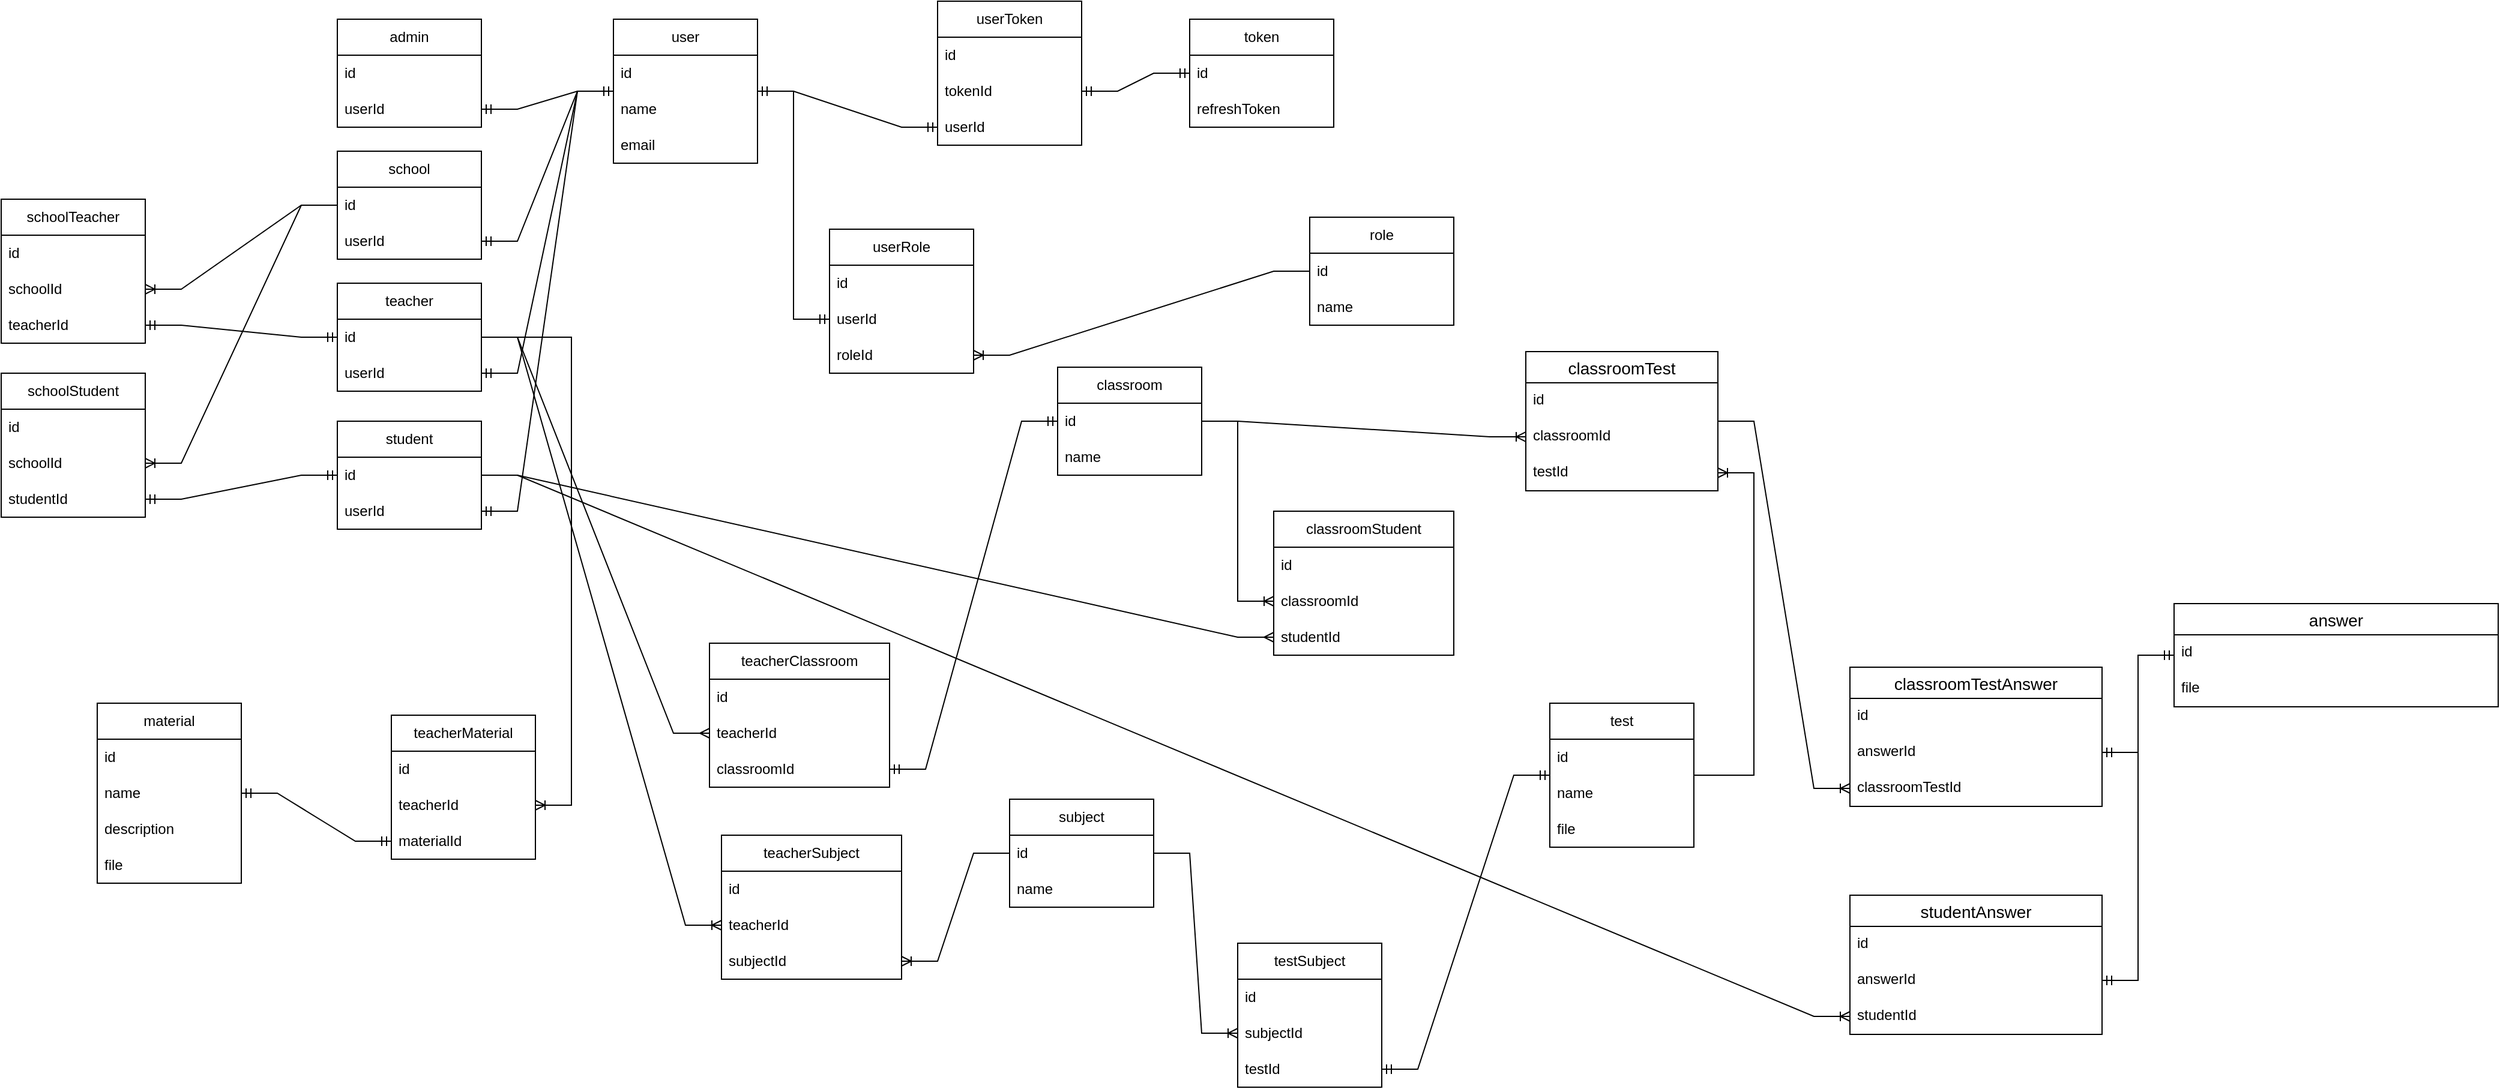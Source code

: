 <mxfile version="21.1.2" type="device">
  <diagram name="Page-1" id="eALL8tD4Tv38lzcRnJ0T">
    <mxGraphModel dx="934" dy="425" grid="1" gridSize="10" guides="1" tooltips="1" connect="1" arrows="1" fold="1" page="1" pageScale="1" pageWidth="850" pageHeight="1100" math="0" shadow="0">
      <root>
        <mxCell id="0" />
        <mxCell id="1" parent="0" />
        <mxCell id="xvfIE4TWABNg3Rq_-1RB-7" value="user" style="swimlane;fontStyle=0;childLayout=stackLayout;horizontal=1;startSize=30;horizontalStack=0;resizeParent=1;resizeParentMax=0;resizeLast=0;collapsible=1;marginBottom=0;whiteSpace=wrap;html=1;" vertex="1" parent="1">
          <mxGeometry x="550" y="30" width="120" height="120" as="geometry" />
        </mxCell>
        <mxCell id="xvfIE4TWABNg3Rq_-1RB-8" value="id" style="text;strokeColor=none;fillColor=none;align=left;verticalAlign=middle;spacingLeft=4;spacingRight=4;overflow=hidden;points=[[0,0.5],[1,0.5]];portConstraint=eastwest;rotatable=0;whiteSpace=wrap;html=1;" vertex="1" parent="xvfIE4TWABNg3Rq_-1RB-7">
          <mxGeometry y="30" width="120" height="30" as="geometry" />
        </mxCell>
        <mxCell id="xvfIE4TWABNg3Rq_-1RB-9" value="name" style="text;strokeColor=none;fillColor=none;align=left;verticalAlign=middle;spacingLeft=4;spacingRight=4;overflow=hidden;points=[[0,0.5],[1,0.5]];portConstraint=eastwest;rotatable=0;whiteSpace=wrap;html=1;" vertex="1" parent="xvfIE4TWABNg3Rq_-1RB-7">
          <mxGeometry y="60" width="120" height="30" as="geometry" />
        </mxCell>
        <mxCell id="xvfIE4TWABNg3Rq_-1RB-10" value="email" style="text;strokeColor=none;fillColor=none;align=left;verticalAlign=middle;spacingLeft=4;spacingRight=4;overflow=hidden;points=[[0,0.5],[1,0.5]];portConstraint=eastwest;rotatable=0;whiteSpace=wrap;html=1;" vertex="1" parent="xvfIE4TWABNg3Rq_-1RB-7">
          <mxGeometry y="90" width="120" height="30" as="geometry" />
        </mxCell>
        <mxCell id="xvfIE4TWABNg3Rq_-1RB-12" value="userRole" style="swimlane;fontStyle=0;childLayout=stackLayout;horizontal=1;startSize=30;horizontalStack=0;resizeParent=1;resizeParentMax=0;resizeLast=0;collapsible=1;marginBottom=0;whiteSpace=wrap;html=1;" vertex="1" parent="1">
          <mxGeometry x="730" y="205" width="120" height="120" as="geometry" />
        </mxCell>
        <mxCell id="xvfIE4TWABNg3Rq_-1RB-13" value="id" style="text;strokeColor=none;fillColor=none;align=left;verticalAlign=middle;spacingLeft=4;spacingRight=4;overflow=hidden;points=[[0,0.5],[1,0.5]];portConstraint=eastwest;rotatable=0;whiteSpace=wrap;html=1;" vertex="1" parent="xvfIE4TWABNg3Rq_-1RB-12">
          <mxGeometry y="30" width="120" height="30" as="geometry" />
        </mxCell>
        <mxCell id="xvfIE4TWABNg3Rq_-1RB-14" value="userId" style="text;strokeColor=none;fillColor=none;align=left;verticalAlign=middle;spacingLeft=4;spacingRight=4;overflow=hidden;points=[[0,0.5],[1,0.5]];portConstraint=eastwest;rotatable=0;whiteSpace=wrap;html=1;" vertex="1" parent="xvfIE4TWABNg3Rq_-1RB-12">
          <mxGeometry y="60" width="120" height="30" as="geometry" />
        </mxCell>
        <mxCell id="xvfIE4TWABNg3Rq_-1RB-15" value="roleId" style="text;strokeColor=none;fillColor=none;align=left;verticalAlign=middle;spacingLeft=4;spacingRight=4;overflow=hidden;points=[[0,0.5],[1,0.5]];portConstraint=eastwest;rotatable=0;whiteSpace=wrap;html=1;" vertex="1" parent="xvfIE4TWABNg3Rq_-1RB-12">
          <mxGeometry y="90" width="120" height="30" as="geometry" />
        </mxCell>
        <mxCell id="xvfIE4TWABNg3Rq_-1RB-16" value="role" style="swimlane;fontStyle=0;childLayout=stackLayout;horizontal=1;startSize=30;horizontalStack=0;resizeParent=1;resizeParentMax=0;resizeLast=0;collapsible=1;marginBottom=0;whiteSpace=wrap;html=1;" vertex="1" parent="1">
          <mxGeometry x="1130" y="195" width="120" height="90" as="geometry" />
        </mxCell>
        <mxCell id="xvfIE4TWABNg3Rq_-1RB-17" value="id" style="text;strokeColor=none;fillColor=none;align=left;verticalAlign=middle;spacingLeft=4;spacingRight=4;overflow=hidden;points=[[0,0.5],[1,0.5]];portConstraint=eastwest;rotatable=0;whiteSpace=wrap;html=1;" vertex="1" parent="xvfIE4TWABNg3Rq_-1RB-16">
          <mxGeometry y="30" width="120" height="30" as="geometry" />
        </mxCell>
        <mxCell id="xvfIE4TWABNg3Rq_-1RB-18" value="name" style="text;strokeColor=none;fillColor=none;align=left;verticalAlign=middle;spacingLeft=4;spacingRight=4;overflow=hidden;points=[[0,0.5],[1,0.5]];portConstraint=eastwest;rotatable=0;whiteSpace=wrap;html=1;" vertex="1" parent="xvfIE4TWABNg3Rq_-1RB-16">
          <mxGeometry y="60" width="120" height="30" as="geometry" />
        </mxCell>
        <mxCell id="xvfIE4TWABNg3Rq_-1RB-23" value="" style="edgeStyle=entityRelationEdgeStyle;fontSize=12;html=1;endArrow=ERoneToMany;rounded=0;" edge="1" parent="1" source="xvfIE4TWABNg3Rq_-1RB-16" target="xvfIE4TWABNg3Rq_-1RB-15">
          <mxGeometry width="100" height="100" relative="1" as="geometry">
            <mxPoint x="655" y="225" as="sourcePoint" />
            <mxPoint x="755" y="125" as="targetPoint" />
          </mxGeometry>
        </mxCell>
        <mxCell id="xvfIE4TWABNg3Rq_-1RB-32" value="schoolStudent" style="swimlane;fontStyle=0;childLayout=stackLayout;horizontal=1;startSize=30;horizontalStack=0;resizeParent=1;resizeParentMax=0;resizeLast=0;collapsible=1;marginBottom=0;whiteSpace=wrap;html=1;" vertex="1" parent="1">
          <mxGeometry x="40" y="325" width="120" height="120" as="geometry" />
        </mxCell>
        <mxCell id="xvfIE4TWABNg3Rq_-1RB-33" value="id" style="text;strokeColor=none;fillColor=none;align=left;verticalAlign=middle;spacingLeft=4;spacingRight=4;overflow=hidden;points=[[0,0.5],[1,0.5]];portConstraint=eastwest;rotatable=0;whiteSpace=wrap;html=1;" vertex="1" parent="xvfIE4TWABNg3Rq_-1RB-32">
          <mxGeometry y="30" width="120" height="30" as="geometry" />
        </mxCell>
        <mxCell id="xvfIE4TWABNg3Rq_-1RB-34" value="schoolId" style="text;strokeColor=none;fillColor=none;align=left;verticalAlign=middle;spacingLeft=4;spacingRight=4;overflow=hidden;points=[[0,0.5],[1,0.5]];portConstraint=eastwest;rotatable=0;whiteSpace=wrap;html=1;" vertex="1" parent="xvfIE4TWABNg3Rq_-1RB-32">
          <mxGeometry y="60" width="120" height="30" as="geometry" />
        </mxCell>
        <mxCell id="xvfIE4TWABNg3Rq_-1RB-35" value="studentId" style="text;strokeColor=none;fillColor=none;align=left;verticalAlign=middle;spacingLeft=4;spacingRight=4;overflow=hidden;points=[[0,0.5],[1,0.5]];portConstraint=eastwest;rotatable=0;whiteSpace=wrap;html=1;" vertex="1" parent="xvfIE4TWABNg3Rq_-1RB-32">
          <mxGeometry y="90" width="120" height="30" as="geometry" />
        </mxCell>
        <mxCell id="xvfIE4TWABNg3Rq_-1RB-36" value="student" style="swimlane;fontStyle=0;childLayout=stackLayout;horizontal=1;startSize=30;horizontalStack=0;resizeParent=1;resizeParentMax=0;resizeLast=0;collapsible=1;marginBottom=0;whiteSpace=wrap;html=1;" vertex="1" parent="1">
          <mxGeometry x="320" y="365" width="120" height="90" as="geometry" />
        </mxCell>
        <mxCell id="xvfIE4TWABNg3Rq_-1RB-37" value="id" style="text;strokeColor=none;fillColor=none;align=left;verticalAlign=middle;spacingLeft=4;spacingRight=4;overflow=hidden;points=[[0,0.5],[1,0.5]];portConstraint=eastwest;rotatable=0;whiteSpace=wrap;html=1;" vertex="1" parent="xvfIE4TWABNg3Rq_-1RB-36">
          <mxGeometry y="30" width="120" height="30" as="geometry" />
        </mxCell>
        <mxCell id="xvfIE4TWABNg3Rq_-1RB-38" value="userId" style="text;strokeColor=none;fillColor=none;align=left;verticalAlign=middle;spacingLeft=4;spacingRight=4;overflow=hidden;points=[[0,0.5],[1,0.5]];portConstraint=eastwest;rotatable=0;whiteSpace=wrap;html=1;" vertex="1" parent="xvfIE4TWABNg3Rq_-1RB-36">
          <mxGeometry y="60" width="120" height="30" as="geometry" />
        </mxCell>
        <mxCell id="xvfIE4TWABNg3Rq_-1RB-40" value="teacher" style="swimlane;fontStyle=0;childLayout=stackLayout;horizontal=1;startSize=30;horizontalStack=0;resizeParent=1;resizeParentMax=0;resizeLast=0;collapsible=1;marginBottom=0;whiteSpace=wrap;html=1;" vertex="1" parent="1">
          <mxGeometry x="320" y="250" width="120" height="90" as="geometry" />
        </mxCell>
        <mxCell id="xvfIE4TWABNg3Rq_-1RB-41" value="id" style="text;strokeColor=none;fillColor=none;align=left;verticalAlign=middle;spacingLeft=4;spacingRight=4;overflow=hidden;points=[[0,0.5],[1,0.5]];portConstraint=eastwest;rotatable=0;whiteSpace=wrap;html=1;" vertex="1" parent="xvfIE4TWABNg3Rq_-1RB-40">
          <mxGeometry y="30" width="120" height="30" as="geometry" />
        </mxCell>
        <mxCell id="xvfIE4TWABNg3Rq_-1RB-56" value="userId" style="text;strokeColor=none;fillColor=none;align=left;verticalAlign=middle;spacingLeft=4;spacingRight=4;overflow=hidden;points=[[0,0.5],[1,0.5]];portConstraint=eastwest;rotatable=0;whiteSpace=wrap;html=1;" vertex="1" parent="xvfIE4TWABNg3Rq_-1RB-40">
          <mxGeometry y="60" width="120" height="30" as="geometry" />
        </mxCell>
        <mxCell id="xvfIE4TWABNg3Rq_-1RB-44" value="school" style="swimlane;fontStyle=0;childLayout=stackLayout;horizontal=1;startSize=30;horizontalStack=0;resizeParent=1;resizeParentMax=0;resizeLast=0;collapsible=1;marginBottom=0;whiteSpace=wrap;html=1;" vertex="1" parent="1">
          <mxGeometry x="320" y="140" width="120" height="90" as="geometry" />
        </mxCell>
        <mxCell id="xvfIE4TWABNg3Rq_-1RB-45" value="id" style="text;strokeColor=none;fillColor=none;align=left;verticalAlign=middle;spacingLeft=4;spacingRight=4;overflow=hidden;points=[[0,0.5],[1,0.5]];portConstraint=eastwest;rotatable=0;whiteSpace=wrap;html=1;" vertex="1" parent="xvfIE4TWABNg3Rq_-1RB-44">
          <mxGeometry y="30" width="120" height="30" as="geometry" />
        </mxCell>
        <mxCell id="xvfIE4TWABNg3Rq_-1RB-46" value="userId" style="text;strokeColor=none;fillColor=none;align=left;verticalAlign=middle;spacingLeft=4;spacingRight=4;overflow=hidden;points=[[0,0.5],[1,0.5]];portConstraint=eastwest;rotatable=0;whiteSpace=wrap;html=1;" vertex="1" parent="xvfIE4TWABNg3Rq_-1RB-44">
          <mxGeometry y="60" width="120" height="30" as="geometry" />
        </mxCell>
        <mxCell id="xvfIE4TWABNg3Rq_-1RB-48" value="admin" style="swimlane;fontStyle=0;childLayout=stackLayout;horizontal=1;startSize=30;horizontalStack=0;resizeParent=1;resizeParentMax=0;resizeLast=0;collapsible=1;marginBottom=0;whiteSpace=wrap;html=1;" vertex="1" parent="1">
          <mxGeometry x="320" y="30" width="120" height="90" as="geometry" />
        </mxCell>
        <mxCell id="xvfIE4TWABNg3Rq_-1RB-49" value="id" style="text;strokeColor=none;fillColor=none;align=left;verticalAlign=middle;spacingLeft=4;spacingRight=4;overflow=hidden;points=[[0,0.5],[1,0.5]];portConstraint=eastwest;rotatable=0;whiteSpace=wrap;html=1;" vertex="1" parent="xvfIE4TWABNg3Rq_-1RB-48">
          <mxGeometry y="30" width="120" height="30" as="geometry" />
        </mxCell>
        <mxCell id="xvfIE4TWABNg3Rq_-1RB-50" value="userId" style="text;strokeColor=none;fillColor=none;align=left;verticalAlign=middle;spacingLeft=4;spacingRight=4;overflow=hidden;points=[[0,0.5],[1,0.5]];portConstraint=eastwest;rotatable=0;whiteSpace=wrap;html=1;" vertex="1" parent="xvfIE4TWABNg3Rq_-1RB-48">
          <mxGeometry y="60" width="120" height="30" as="geometry" />
        </mxCell>
        <mxCell id="xvfIE4TWABNg3Rq_-1RB-58" value="" style="edgeStyle=entityRelationEdgeStyle;fontSize=12;html=1;endArrow=ERmandOne;startArrow=ERmandOne;rounded=0;" edge="1" parent="1" source="xvfIE4TWABNg3Rq_-1RB-38" target="xvfIE4TWABNg3Rq_-1RB-7">
          <mxGeometry width="100" height="100" relative="1" as="geometry">
            <mxPoint x="380" y="260" as="sourcePoint" />
            <mxPoint x="480" y="160" as="targetPoint" />
          </mxGeometry>
        </mxCell>
        <mxCell id="xvfIE4TWABNg3Rq_-1RB-59" value="" style="edgeStyle=entityRelationEdgeStyle;fontSize=12;html=1;endArrow=ERmandOne;startArrow=ERmandOne;rounded=0;" edge="1" parent="1" source="xvfIE4TWABNg3Rq_-1RB-46" target="xvfIE4TWABNg3Rq_-1RB-7">
          <mxGeometry width="100" height="100" relative="1" as="geometry">
            <mxPoint x="380" y="260" as="sourcePoint" />
            <mxPoint x="480" y="160" as="targetPoint" />
          </mxGeometry>
        </mxCell>
        <mxCell id="xvfIE4TWABNg3Rq_-1RB-60" value="" style="edgeStyle=entityRelationEdgeStyle;fontSize=12;html=1;endArrow=ERmandOne;startArrow=ERmandOne;rounded=0;" edge="1" parent="1" source="xvfIE4TWABNg3Rq_-1RB-56" target="xvfIE4TWABNg3Rq_-1RB-7">
          <mxGeometry width="100" height="100" relative="1" as="geometry">
            <mxPoint x="380" y="260" as="sourcePoint" />
            <mxPoint x="480" y="160" as="targetPoint" />
          </mxGeometry>
        </mxCell>
        <mxCell id="xvfIE4TWABNg3Rq_-1RB-61" value="" style="edgeStyle=entityRelationEdgeStyle;fontSize=12;html=1;endArrow=ERmandOne;startArrow=ERmandOne;rounded=0;" edge="1" parent="1" source="xvfIE4TWABNg3Rq_-1RB-50" target="xvfIE4TWABNg3Rq_-1RB-7">
          <mxGeometry width="100" height="100" relative="1" as="geometry">
            <mxPoint x="380" y="260" as="sourcePoint" />
            <mxPoint x="480" y="160" as="targetPoint" />
          </mxGeometry>
        </mxCell>
        <mxCell id="xvfIE4TWABNg3Rq_-1RB-62" value="" style="edgeStyle=entityRelationEdgeStyle;fontSize=12;html=1;endArrow=ERoneToMany;rounded=0;" edge="1" parent="1" source="xvfIE4TWABNg3Rq_-1RB-44" target="xvfIE4TWABNg3Rq_-1RB-34">
          <mxGeometry width="100" height="100" relative="1" as="geometry">
            <mxPoint x="200" y="380" as="sourcePoint" />
            <mxPoint x="300" y="280" as="targetPoint" />
          </mxGeometry>
        </mxCell>
        <mxCell id="xvfIE4TWABNg3Rq_-1RB-63" value="" style="edgeStyle=entityRelationEdgeStyle;fontSize=12;html=1;endArrow=ERmandOne;startArrow=ERmandOne;rounded=0;" edge="1" parent="1" source="xvfIE4TWABNg3Rq_-1RB-35" target="xvfIE4TWABNg3Rq_-1RB-36">
          <mxGeometry width="100" height="100" relative="1" as="geometry">
            <mxPoint x="200" y="380" as="sourcePoint" />
            <mxPoint x="300" y="280" as="targetPoint" />
          </mxGeometry>
        </mxCell>
        <mxCell id="xvfIE4TWABNg3Rq_-1RB-64" value="schoolTeacher" style="swimlane;fontStyle=0;childLayout=stackLayout;horizontal=1;startSize=30;horizontalStack=0;resizeParent=1;resizeParentMax=0;resizeLast=0;collapsible=1;marginBottom=0;whiteSpace=wrap;html=1;" vertex="1" parent="1">
          <mxGeometry x="40" y="180" width="120" height="120" as="geometry" />
        </mxCell>
        <mxCell id="xvfIE4TWABNg3Rq_-1RB-65" value="id" style="text;strokeColor=none;fillColor=none;align=left;verticalAlign=middle;spacingLeft=4;spacingRight=4;overflow=hidden;points=[[0,0.5],[1,0.5]];portConstraint=eastwest;rotatable=0;whiteSpace=wrap;html=1;" vertex="1" parent="xvfIE4TWABNg3Rq_-1RB-64">
          <mxGeometry y="30" width="120" height="30" as="geometry" />
        </mxCell>
        <mxCell id="xvfIE4TWABNg3Rq_-1RB-66" value="schoolId" style="text;strokeColor=none;fillColor=none;align=left;verticalAlign=middle;spacingLeft=4;spacingRight=4;overflow=hidden;points=[[0,0.5],[1,0.5]];portConstraint=eastwest;rotatable=0;whiteSpace=wrap;html=1;" vertex="1" parent="xvfIE4TWABNg3Rq_-1RB-64">
          <mxGeometry y="60" width="120" height="30" as="geometry" />
        </mxCell>
        <mxCell id="xvfIE4TWABNg3Rq_-1RB-67" value="teacherId" style="text;strokeColor=none;fillColor=none;align=left;verticalAlign=middle;spacingLeft=4;spacingRight=4;overflow=hidden;points=[[0,0.5],[1,0.5]];portConstraint=eastwest;rotatable=0;whiteSpace=wrap;html=1;" vertex="1" parent="xvfIE4TWABNg3Rq_-1RB-64">
          <mxGeometry y="90" width="120" height="30" as="geometry" />
        </mxCell>
        <mxCell id="xvfIE4TWABNg3Rq_-1RB-68" value="" style="edgeStyle=entityRelationEdgeStyle;fontSize=12;html=1;endArrow=ERmandOne;startArrow=ERmandOne;rounded=0;" edge="1" parent="1" source="xvfIE4TWABNg3Rq_-1RB-67" target="xvfIE4TWABNg3Rq_-1RB-40">
          <mxGeometry width="100" height="100" relative="1" as="geometry">
            <mxPoint x="200" y="380" as="sourcePoint" />
            <mxPoint x="300" y="280" as="targetPoint" />
          </mxGeometry>
        </mxCell>
        <mxCell id="xvfIE4TWABNg3Rq_-1RB-69" value="" style="edgeStyle=entityRelationEdgeStyle;fontSize=12;html=1;endArrow=ERoneToMany;rounded=0;" edge="1" parent="1" source="xvfIE4TWABNg3Rq_-1RB-44" target="xvfIE4TWABNg3Rq_-1RB-66">
          <mxGeometry width="100" height="100" relative="1" as="geometry">
            <mxPoint x="200" y="380" as="sourcePoint" />
            <mxPoint x="300" y="280" as="targetPoint" />
          </mxGeometry>
        </mxCell>
        <mxCell id="xvfIE4TWABNg3Rq_-1RB-70" value="subject" style="swimlane;fontStyle=0;childLayout=stackLayout;horizontal=1;startSize=30;horizontalStack=0;resizeParent=1;resizeParentMax=0;resizeLast=0;collapsible=1;marginBottom=0;whiteSpace=wrap;html=1;" vertex="1" parent="1">
          <mxGeometry x="880" y="680" width="120" height="90" as="geometry" />
        </mxCell>
        <mxCell id="xvfIE4TWABNg3Rq_-1RB-71" value="id" style="text;strokeColor=none;fillColor=none;align=left;verticalAlign=middle;spacingLeft=4;spacingRight=4;overflow=hidden;points=[[0,0.5],[1,0.5]];portConstraint=eastwest;rotatable=0;whiteSpace=wrap;html=1;" vertex="1" parent="xvfIE4TWABNg3Rq_-1RB-70">
          <mxGeometry y="30" width="120" height="30" as="geometry" />
        </mxCell>
        <mxCell id="xvfIE4TWABNg3Rq_-1RB-72" value="name" style="text;strokeColor=none;fillColor=none;align=left;verticalAlign=middle;spacingLeft=4;spacingRight=4;overflow=hidden;points=[[0,0.5],[1,0.5]];portConstraint=eastwest;rotatable=0;whiteSpace=wrap;html=1;" vertex="1" parent="xvfIE4TWABNg3Rq_-1RB-70">
          <mxGeometry y="60" width="120" height="30" as="geometry" />
        </mxCell>
        <mxCell id="xvfIE4TWABNg3Rq_-1RB-74" value="test" style="swimlane;fontStyle=0;childLayout=stackLayout;horizontal=1;startSize=30;horizontalStack=0;resizeParent=1;resizeParentMax=0;resizeLast=0;collapsible=1;marginBottom=0;whiteSpace=wrap;html=1;" vertex="1" parent="1">
          <mxGeometry x="1330" y="600" width="120" height="120" as="geometry" />
        </mxCell>
        <mxCell id="xvfIE4TWABNg3Rq_-1RB-75" value="id" style="text;strokeColor=none;fillColor=none;align=left;verticalAlign=middle;spacingLeft=4;spacingRight=4;overflow=hidden;points=[[0,0.5],[1,0.5]];portConstraint=eastwest;rotatable=0;whiteSpace=wrap;html=1;" vertex="1" parent="xvfIE4TWABNg3Rq_-1RB-74">
          <mxGeometry y="30" width="120" height="30" as="geometry" />
        </mxCell>
        <mxCell id="xvfIE4TWABNg3Rq_-1RB-76" value="name" style="text;strokeColor=none;fillColor=none;align=left;verticalAlign=middle;spacingLeft=4;spacingRight=4;overflow=hidden;points=[[0,0.5],[1,0.5]];portConstraint=eastwest;rotatable=0;whiteSpace=wrap;html=1;" vertex="1" parent="xvfIE4TWABNg3Rq_-1RB-74">
          <mxGeometry y="60" width="120" height="30" as="geometry" />
        </mxCell>
        <mxCell id="xvfIE4TWABNg3Rq_-1RB-125" value="file" style="text;strokeColor=none;fillColor=none;align=left;verticalAlign=middle;spacingLeft=4;spacingRight=4;overflow=hidden;points=[[0,0.5],[1,0.5]];portConstraint=eastwest;rotatable=0;whiteSpace=wrap;html=1;" vertex="1" parent="xvfIE4TWABNg3Rq_-1RB-74">
          <mxGeometry y="90" width="120" height="30" as="geometry" />
        </mxCell>
        <mxCell id="xvfIE4TWABNg3Rq_-1RB-77" value="testSubject" style="swimlane;fontStyle=0;childLayout=stackLayout;horizontal=1;startSize=30;horizontalStack=0;resizeParent=1;resizeParentMax=0;resizeLast=0;collapsible=1;marginBottom=0;whiteSpace=wrap;html=1;" vertex="1" parent="1">
          <mxGeometry x="1070" y="800" width="120" height="120" as="geometry" />
        </mxCell>
        <mxCell id="xvfIE4TWABNg3Rq_-1RB-78" value="id" style="text;strokeColor=none;fillColor=none;align=left;verticalAlign=middle;spacingLeft=4;spacingRight=4;overflow=hidden;points=[[0,0.5],[1,0.5]];portConstraint=eastwest;rotatable=0;whiteSpace=wrap;html=1;" vertex="1" parent="xvfIE4TWABNg3Rq_-1RB-77">
          <mxGeometry y="30" width="120" height="30" as="geometry" />
        </mxCell>
        <mxCell id="xvfIE4TWABNg3Rq_-1RB-79" value="subjectId" style="text;strokeColor=none;fillColor=none;align=left;verticalAlign=middle;spacingLeft=4;spacingRight=4;overflow=hidden;points=[[0,0.5],[1,0.5]];portConstraint=eastwest;rotatable=0;whiteSpace=wrap;html=1;" vertex="1" parent="xvfIE4TWABNg3Rq_-1RB-77">
          <mxGeometry y="60" width="120" height="30" as="geometry" />
        </mxCell>
        <mxCell id="xvfIE4TWABNg3Rq_-1RB-80" value="testId" style="text;strokeColor=none;fillColor=none;align=left;verticalAlign=middle;spacingLeft=4;spacingRight=4;overflow=hidden;points=[[0,0.5],[1,0.5]];portConstraint=eastwest;rotatable=0;whiteSpace=wrap;html=1;" vertex="1" parent="xvfIE4TWABNg3Rq_-1RB-77">
          <mxGeometry y="90" width="120" height="30" as="geometry" />
        </mxCell>
        <mxCell id="xvfIE4TWABNg3Rq_-1RB-81" value="" style="edgeStyle=entityRelationEdgeStyle;fontSize=12;html=1;endArrow=ERoneToMany;rounded=0;" edge="1" parent="1" source="xvfIE4TWABNg3Rq_-1RB-70" target="xvfIE4TWABNg3Rq_-1RB-79">
          <mxGeometry width="100" height="100" relative="1" as="geometry">
            <mxPoint x="1040" y="900" as="sourcePoint" />
            <mxPoint x="1140" y="800" as="targetPoint" />
          </mxGeometry>
        </mxCell>
        <mxCell id="xvfIE4TWABNg3Rq_-1RB-82" value="" style="edgeStyle=entityRelationEdgeStyle;fontSize=12;html=1;endArrow=ERmandOne;startArrow=ERmandOne;rounded=0;" edge="1" parent="1" source="xvfIE4TWABNg3Rq_-1RB-80" target="xvfIE4TWABNg3Rq_-1RB-74">
          <mxGeometry width="100" height="100" relative="1" as="geometry">
            <mxPoint x="1040" y="900" as="sourcePoint" />
            <mxPoint x="1140" y="800" as="targetPoint" />
          </mxGeometry>
        </mxCell>
        <mxCell id="xvfIE4TWABNg3Rq_-1RB-83" value="classroom" style="swimlane;fontStyle=0;childLayout=stackLayout;horizontal=1;startSize=30;horizontalStack=0;resizeParent=1;resizeParentMax=0;resizeLast=0;collapsible=1;marginBottom=0;whiteSpace=wrap;html=1;" vertex="1" parent="1">
          <mxGeometry x="920" y="320" width="120" height="90" as="geometry" />
        </mxCell>
        <mxCell id="xvfIE4TWABNg3Rq_-1RB-84" value="id" style="text;strokeColor=none;fillColor=none;align=left;verticalAlign=middle;spacingLeft=4;spacingRight=4;overflow=hidden;points=[[0,0.5],[1,0.5]];portConstraint=eastwest;rotatable=0;whiteSpace=wrap;html=1;" vertex="1" parent="xvfIE4TWABNg3Rq_-1RB-83">
          <mxGeometry y="30" width="120" height="30" as="geometry" />
        </mxCell>
        <mxCell id="xvfIE4TWABNg3Rq_-1RB-85" value="name" style="text;strokeColor=none;fillColor=none;align=left;verticalAlign=middle;spacingLeft=4;spacingRight=4;overflow=hidden;points=[[0,0.5],[1,0.5]];portConstraint=eastwest;rotatable=0;whiteSpace=wrap;html=1;" vertex="1" parent="xvfIE4TWABNg3Rq_-1RB-83">
          <mxGeometry y="60" width="120" height="30" as="geometry" />
        </mxCell>
        <mxCell id="xvfIE4TWABNg3Rq_-1RB-89" value="classroomStudent" style="swimlane;fontStyle=0;childLayout=stackLayout;horizontal=1;startSize=30;horizontalStack=0;resizeParent=1;resizeParentMax=0;resizeLast=0;collapsible=1;marginBottom=0;whiteSpace=wrap;html=1;" vertex="1" parent="1">
          <mxGeometry x="1100" y="440" width="150" height="120" as="geometry" />
        </mxCell>
        <mxCell id="xvfIE4TWABNg3Rq_-1RB-90" value="id" style="text;strokeColor=none;fillColor=none;align=left;verticalAlign=middle;spacingLeft=4;spacingRight=4;overflow=hidden;points=[[0,0.5],[1,0.5]];portConstraint=eastwest;rotatable=0;whiteSpace=wrap;html=1;" vertex="1" parent="xvfIE4TWABNg3Rq_-1RB-89">
          <mxGeometry y="30" width="150" height="30" as="geometry" />
        </mxCell>
        <mxCell id="xvfIE4TWABNg3Rq_-1RB-91" value="classroomId" style="text;strokeColor=none;fillColor=none;align=left;verticalAlign=middle;spacingLeft=4;spacingRight=4;overflow=hidden;points=[[0,0.5],[1,0.5]];portConstraint=eastwest;rotatable=0;whiteSpace=wrap;html=1;" vertex="1" parent="xvfIE4TWABNg3Rq_-1RB-89">
          <mxGeometry y="60" width="150" height="30" as="geometry" />
        </mxCell>
        <mxCell id="xvfIE4TWABNg3Rq_-1RB-92" value="studentId" style="text;strokeColor=none;fillColor=none;align=left;verticalAlign=middle;spacingLeft=4;spacingRight=4;overflow=hidden;points=[[0,0.5],[1,0.5]];portConstraint=eastwest;rotatable=0;whiteSpace=wrap;html=1;" vertex="1" parent="xvfIE4TWABNg3Rq_-1RB-89">
          <mxGeometry y="90" width="150" height="30" as="geometry" />
        </mxCell>
        <mxCell id="xvfIE4TWABNg3Rq_-1RB-95" value="teacherClassroom" style="swimlane;fontStyle=0;childLayout=stackLayout;horizontal=1;startSize=30;horizontalStack=0;resizeParent=1;resizeParentMax=0;resizeLast=0;collapsible=1;marginBottom=0;whiteSpace=wrap;html=1;" vertex="1" parent="1">
          <mxGeometry x="630" y="550" width="150" height="120" as="geometry" />
        </mxCell>
        <mxCell id="xvfIE4TWABNg3Rq_-1RB-96" value="id" style="text;strokeColor=none;fillColor=none;align=left;verticalAlign=middle;spacingLeft=4;spacingRight=4;overflow=hidden;points=[[0,0.5],[1,0.5]];portConstraint=eastwest;rotatable=0;whiteSpace=wrap;html=1;" vertex="1" parent="xvfIE4TWABNg3Rq_-1RB-95">
          <mxGeometry y="30" width="150" height="30" as="geometry" />
        </mxCell>
        <mxCell id="xvfIE4TWABNg3Rq_-1RB-97" value="teacherId" style="text;strokeColor=none;fillColor=none;align=left;verticalAlign=middle;spacingLeft=4;spacingRight=4;overflow=hidden;points=[[0,0.5],[1,0.5]];portConstraint=eastwest;rotatable=0;whiteSpace=wrap;html=1;" vertex="1" parent="xvfIE4TWABNg3Rq_-1RB-95">
          <mxGeometry y="60" width="150" height="30" as="geometry" />
        </mxCell>
        <mxCell id="xvfIE4TWABNg3Rq_-1RB-98" value="classroomId" style="text;strokeColor=none;fillColor=none;align=left;verticalAlign=middle;spacingLeft=4;spacingRight=4;overflow=hidden;points=[[0,0.5],[1,0.5]];portConstraint=eastwest;rotatable=0;whiteSpace=wrap;html=1;" vertex="1" parent="xvfIE4TWABNg3Rq_-1RB-95">
          <mxGeometry y="90" width="150" height="30" as="geometry" />
        </mxCell>
        <mxCell id="xvfIE4TWABNg3Rq_-1RB-99" value="" style="edgeStyle=entityRelationEdgeStyle;fontSize=12;html=1;endArrow=ERoneToMany;rounded=0;" edge="1" parent="1" source="xvfIE4TWABNg3Rq_-1RB-83" target="xvfIE4TWABNg3Rq_-1RB-91">
          <mxGeometry width="100" height="100" relative="1" as="geometry">
            <mxPoint x="200" y="570" as="sourcePoint" />
            <mxPoint x="300" y="470" as="targetPoint" />
          </mxGeometry>
        </mxCell>
        <mxCell id="xvfIE4TWABNg3Rq_-1RB-100" value="" style="edgeStyle=entityRelationEdgeStyle;fontSize=12;html=1;endArrow=ERmany;rounded=0;" edge="1" parent="1" source="xvfIE4TWABNg3Rq_-1RB-36" target="xvfIE4TWABNg3Rq_-1RB-92">
          <mxGeometry width="100" height="100" relative="1" as="geometry">
            <mxPoint x="200" y="570" as="sourcePoint" />
            <mxPoint x="300" y="470" as="targetPoint" />
          </mxGeometry>
        </mxCell>
        <mxCell id="xvfIE4TWABNg3Rq_-1RB-101" value="" style="edgeStyle=entityRelationEdgeStyle;fontSize=12;html=1;endArrow=ERmany;rounded=0;" edge="1" parent="1" source="xvfIE4TWABNg3Rq_-1RB-40" target="xvfIE4TWABNg3Rq_-1RB-97">
          <mxGeometry width="100" height="100" relative="1" as="geometry">
            <mxPoint x="450" y="400" as="sourcePoint" />
            <mxPoint x="550" y="300" as="targetPoint" />
          </mxGeometry>
        </mxCell>
        <mxCell id="xvfIE4TWABNg3Rq_-1RB-103" value="" style="edgeStyle=entityRelationEdgeStyle;fontSize=12;html=1;endArrow=ERmandOne;startArrow=ERmandOne;rounded=0;" edge="1" parent="1" source="xvfIE4TWABNg3Rq_-1RB-98" target="xvfIE4TWABNg3Rq_-1RB-83">
          <mxGeometry width="100" height="100" relative="1" as="geometry">
            <mxPoint x="450" y="500" as="sourcePoint" />
            <mxPoint x="550" y="400" as="targetPoint" />
          </mxGeometry>
        </mxCell>
        <mxCell id="xvfIE4TWABNg3Rq_-1RB-104" value="material" style="swimlane;fontStyle=0;childLayout=stackLayout;horizontal=1;startSize=30;horizontalStack=0;resizeParent=1;resizeParentMax=0;resizeLast=0;collapsible=1;marginBottom=0;whiteSpace=wrap;html=1;" vertex="1" parent="1">
          <mxGeometry x="120" y="600" width="120" height="150" as="geometry" />
        </mxCell>
        <mxCell id="xvfIE4TWABNg3Rq_-1RB-105" value="id" style="text;strokeColor=none;fillColor=none;align=left;verticalAlign=middle;spacingLeft=4;spacingRight=4;overflow=hidden;points=[[0,0.5],[1,0.5]];portConstraint=eastwest;rotatable=0;whiteSpace=wrap;html=1;" vertex="1" parent="xvfIE4TWABNg3Rq_-1RB-104">
          <mxGeometry y="30" width="120" height="30" as="geometry" />
        </mxCell>
        <mxCell id="xvfIE4TWABNg3Rq_-1RB-106" value="name" style="text;strokeColor=none;fillColor=none;align=left;verticalAlign=middle;spacingLeft=4;spacingRight=4;overflow=hidden;points=[[0,0.5],[1,0.5]];portConstraint=eastwest;rotatable=0;whiteSpace=wrap;html=1;" vertex="1" parent="xvfIE4TWABNg3Rq_-1RB-104">
          <mxGeometry y="60" width="120" height="30" as="geometry" />
        </mxCell>
        <mxCell id="xvfIE4TWABNg3Rq_-1RB-116" value="description" style="text;strokeColor=none;fillColor=none;align=left;verticalAlign=middle;spacingLeft=4;spacingRight=4;overflow=hidden;points=[[0,0.5],[1,0.5]];portConstraint=eastwest;rotatable=0;whiteSpace=wrap;html=1;" vertex="1" parent="xvfIE4TWABNg3Rq_-1RB-104">
          <mxGeometry y="90" width="120" height="30" as="geometry" />
        </mxCell>
        <mxCell id="xvfIE4TWABNg3Rq_-1RB-117" value="file" style="text;strokeColor=none;fillColor=none;align=left;verticalAlign=middle;spacingLeft=4;spacingRight=4;overflow=hidden;points=[[0,0.5],[1,0.5]];portConstraint=eastwest;rotatable=0;whiteSpace=wrap;html=1;" vertex="1" parent="xvfIE4TWABNg3Rq_-1RB-104">
          <mxGeometry y="120" width="120" height="30" as="geometry" />
        </mxCell>
        <mxCell id="xvfIE4TWABNg3Rq_-1RB-118" value="teacherMaterial" style="swimlane;fontStyle=0;childLayout=stackLayout;horizontal=1;startSize=30;horizontalStack=0;resizeParent=1;resizeParentMax=0;resizeLast=0;collapsible=1;marginBottom=0;whiteSpace=wrap;html=1;" vertex="1" parent="1">
          <mxGeometry x="365" y="610" width="120" height="120" as="geometry" />
        </mxCell>
        <mxCell id="xvfIE4TWABNg3Rq_-1RB-119" value="id" style="text;strokeColor=none;fillColor=none;align=left;verticalAlign=middle;spacingLeft=4;spacingRight=4;overflow=hidden;points=[[0,0.5],[1,0.5]];portConstraint=eastwest;rotatable=0;whiteSpace=wrap;html=1;" vertex="1" parent="xvfIE4TWABNg3Rq_-1RB-118">
          <mxGeometry y="30" width="120" height="30" as="geometry" />
        </mxCell>
        <mxCell id="xvfIE4TWABNg3Rq_-1RB-120" value="teacherId" style="text;strokeColor=none;fillColor=none;align=left;verticalAlign=middle;spacingLeft=4;spacingRight=4;overflow=hidden;points=[[0,0.5],[1,0.5]];portConstraint=eastwest;rotatable=0;whiteSpace=wrap;html=1;" vertex="1" parent="xvfIE4TWABNg3Rq_-1RB-118">
          <mxGeometry y="60" width="120" height="30" as="geometry" />
        </mxCell>
        <mxCell id="xvfIE4TWABNg3Rq_-1RB-121" value="materialId" style="text;strokeColor=none;fillColor=none;align=left;verticalAlign=middle;spacingLeft=4;spacingRight=4;overflow=hidden;points=[[0,0.5],[1,0.5]];portConstraint=eastwest;rotatable=0;whiteSpace=wrap;html=1;" vertex="1" parent="xvfIE4TWABNg3Rq_-1RB-118">
          <mxGeometry y="90" width="120" height="30" as="geometry" />
        </mxCell>
        <mxCell id="xvfIE4TWABNg3Rq_-1RB-123" value="" style="edgeStyle=entityRelationEdgeStyle;fontSize=12;html=1;endArrow=ERoneToMany;rounded=0;" edge="1" parent="1" source="xvfIE4TWABNg3Rq_-1RB-40" target="xvfIE4TWABNg3Rq_-1RB-120">
          <mxGeometry width="100" height="100" relative="1" as="geometry">
            <mxPoint x="510" y="630" as="sourcePoint" />
            <mxPoint x="610" y="530" as="targetPoint" />
          </mxGeometry>
        </mxCell>
        <mxCell id="xvfIE4TWABNg3Rq_-1RB-124" value="" style="edgeStyle=entityRelationEdgeStyle;fontSize=12;html=1;endArrow=ERmandOne;startArrow=ERmandOne;rounded=0;" edge="1" parent="1" source="xvfIE4TWABNg3Rq_-1RB-104" target="xvfIE4TWABNg3Rq_-1RB-121">
          <mxGeometry width="100" height="100" relative="1" as="geometry">
            <mxPoint x="510" y="630" as="sourcePoint" />
            <mxPoint x="610" y="530" as="targetPoint" />
          </mxGeometry>
        </mxCell>
        <mxCell id="xvfIE4TWABNg3Rq_-1RB-126" value="teacherSubject" style="swimlane;fontStyle=0;childLayout=stackLayout;horizontal=1;startSize=30;horizontalStack=0;resizeParent=1;resizeParentMax=0;resizeLast=0;collapsible=1;marginBottom=0;whiteSpace=wrap;html=1;" vertex="1" parent="1">
          <mxGeometry x="640" y="710" width="150" height="120" as="geometry" />
        </mxCell>
        <mxCell id="xvfIE4TWABNg3Rq_-1RB-127" value="id" style="text;strokeColor=none;fillColor=none;align=left;verticalAlign=middle;spacingLeft=4;spacingRight=4;overflow=hidden;points=[[0,0.5],[1,0.5]];portConstraint=eastwest;rotatable=0;whiteSpace=wrap;html=1;" vertex="1" parent="xvfIE4TWABNg3Rq_-1RB-126">
          <mxGeometry y="30" width="150" height="30" as="geometry" />
        </mxCell>
        <mxCell id="xvfIE4TWABNg3Rq_-1RB-128" value="teacherId" style="text;strokeColor=none;fillColor=none;align=left;verticalAlign=middle;spacingLeft=4;spacingRight=4;overflow=hidden;points=[[0,0.5],[1,0.5]];portConstraint=eastwest;rotatable=0;whiteSpace=wrap;html=1;" vertex="1" parent="xvfIE4TWABNg3Rq_-1RB-126">
          <mxGeometry y="60" width="150" height="30" as="geometry" />
        </mxCell>
        <mxCell id="xvfIE4TWABNg3Rq_-1RB-129" value="subjectId" style="text;strokeColor=none;fillColor=none;align=left;verticalAlign=middle;spacingLeft=4;spacingRight=4;overflow=hidden;points=[[0,0.5],[1,0.5]];portConstraint=eastwest;rotatable=0;whiteSpace=wrap;html=1;" vertex="1" parent="xvfIE4TWABNg3Rq_-1RB-126">
          <mxGeometry y="90" width="150" height="30" as="geometry" />
        </mxCell>
        <mxCell id="xvfIE4TWABNg3Rq_-1RB-132" value="" style="edgeStyle=entityRelationEdgeStyle;fontSize=12;html=1;endArrow=ERoneToMany;rounded=0;" edge="1" parent="1" source="xvfIE4TWABNg3Rq_-1RB-70" target="xvfIE4TWABNg3Rq_-1RB-129">
          <mxGeometry width="100" height="100" relative="1" as="geometry">
            <mxPoint x="600" y="710" as="sourcePoint" />
            <mxPoint x="700" y="610" as="targetPoint" />
          </mxGeometry>
        </mxCell>
        <mxCell id="xvfIE4TWABNg3Rq_-1RB-133" value="" style="edgeStyle=entityRelationEdgeStyle;fontSize=12;html=1;endArrow=ERoneToMany;rounded=0;" edge="1" parent="1" source="xvfIE4TWABNg3Rq_-1RB-40" target="xvfIE4TWABNg3Rq_-1RB-128">
          <mxGeometry width="100" height="100" relative="1" as="geometry">
            <mxPoint x="570" y="270" as="sourcePoint" />
            <mxPoint x="700" y="610" as="targetPoint" />
          </mxGeometry>
        </mxCell>
        <mxCell id="xvfIE4TWABNg3Rq_-1RB-134" value="classroomTest" style="swimlane;fontStyle=0;childLayout=stackLayout;horizontal=1;startSize=26;horizontalStack=0;resizeParent=1;resizeParentMax=0;resizeLast=0;collapsible=1;marginBottom=0;align=center;fontSize=14;" vertex="1" parent="1">
          <mxGeometry x="1310" y="307" width="160" height="116" as="geometry" />
        </mxCell>
        <mxCell id="xvfIE4TWABNg3Rq_-1RB-135" value="id" style="text;strokeColor=none;fillColor=none;spacingLeft=4;spacingRight=4;overflow=hidden;rotatable=0;points=[[0,0.5],[1,0.5]];portConstraint=eastwest;fontSize=12;whiteSpace=wrap;html=1;" vertex="1" parent="xvfIE4TWABNg3Rq_-1RB-134">
          <mxGeometry y="26" width="160" height="30" as="geometry" />
        </mxCell>
        <mxCell id="xvfIE4TWABNg3Rq_-1RB-136" value="classroomId" style="text;strokeColor=none;fillColor=none;spacingLeft=4;spacingRight=4;overflow=hidden;rotatable=0;points=[[0,0.5],[1,0.5]];portConstraint=eastwest;fontSize=12;whiteSpace=wrap;html=1;" vertex="1" parent="xvfIE4TWABNg3Rq_-1RB-134">
          <mxGeometry y="56" width="160" height="30" as="geometry" />
        </mxCell>
        <mxCell id="xvfIE4TWABNg3Rq_-1RB-137" value="testId" style="text;strokeColor=none;fillColor=none;spacingLeft=4;spacingRight=4;overflow=hidden;rotatable=0;points=[[0,0.5],[1,0.5]];portConstraint=eastwest;fontSize=12;whiteSpace=wrap;html=1;" vertex="1" parent="xvfIE4TWABNg3Rq_-1RB-134">
          <mxGeometry y="86" width="160" height="30" as="geometry" />
        </mxCell>
        <mxCell id="xvfIE4TWABNg3Rq_-1RB-138" value="" style="edgeStyle=entityRelationEdgeStyle;fontSize=12;html=1;endArrow=ERoneToMany;rounded=0;" edge="1" parent="1" source="xvfIE4TWABNg3Rq_-1RB-83" target="xvfIE4TWABNg3Rq_-1RB-136">
          <mxGeometry width="100" height="100" relative="1" as="geometry">
            <mxPoint x="1080" y="400" as="sourcePoint" />
            <mxPoint x="1180" y="300" as="targetPoint" />
          </mxGeometry>
        </mxCell>
        <mxCell id="xvfIE4TWABNg3Rq_-1RB-139" value="" style="edgeStyle=entityRelationEdgeStyle;fontSize=12;html=1;endArrow=ERoneToMany;rounded=0;" edge="1" parent="1" source="xvfIE4TWABNg3Rq_-1RB-74" target="xvfIE4TWABNg3Rq_-1RB-137">
          <mxGeometry width="100" height="100" relative="1" as="geometry">
            <mxPoint x="1080" y="600" as="sourcePoint" />
            <mxPoint x="1180" y="500" as="targetPoint" />
          </mxGeometry>
        </mxCell>
        <mxCell id="xvfIE4TWABNg3Rq_-1RB-145" value="answer" style="swimlane;fontStyle=0;childLayout=stackLayout;horizontal=1;startSize=26;horizontalStack=0;resizeParent=1;resizeParentMax=0;resizeLast=0;collapsible=1;marginBottom=0;align=center;fontSize=14;" vertex="1" parent="1">
          <mxGeometry x="1850" y="517" width="270" height="86" as="geometry" />
        </mxCell>
        <mxCell id="xvfIE4TWABNg3Rq_-1RB-146" value="id" style="text;strokeColor=none;fillColor=none;spacingLeft=4;spacingRight=4;overflow=hidden;rotatable=0;points=[[0,0.5],[1,0.5]];portConstraint=eastwest;fontSize=12;whiteSpace=wrap;html=1;" vertex="1" parent="xvfIE4TWABNg3Rq_-1RB-145">
          <mxGeometry y="26" width="270" height="30" as="geometry" />
        </mxCell>
        <mxCell id="xvfIE4TWABNg3Rq_-1RB-147" value="file" style="text;strokeColor=none;fillColor=none;spacingLeft=4;spacingRight=4;overflow=hidden;rotatable=0;points=[[0,0.5],[1,0.5]];portConstraint=eastwest;fontSize=12;whiteSpace=wrap;html=1;" vertex="1" parent="xvfIE4TWABNg3Rq_-1RB-145">
          <mxGeometry y="56" width="270" height="30" as="geometry" />
        </mxCell>
        <mxCell id="xvfIE4TWABNg3Rq_-1RB-150" value="classroomTestAnswer" style="swimlane;fontStyle=0;childLayout=stackLayout;horizontal=1;startSize=26;horizontalStack=0;resizeParent=1;resizeParentMax=0;resizeLast=0;collapsible=1;marginBottom=0;align=center;fontSize=14;" vertex="1" parent="1">
          <mxGeometry x="1580" y="570" width="210" height="116" as="geometry" />
        </mxCell>
        <mxCell id="xvfIE4TWABNg3Rq_-1RB-151" value="id" style="text;strokeColor=none;fillColor=none;spacingLeft=4;spacingRight=4;overflow=hidden;rotatable=0;points=[[0,0.5],[1,0.5]];portConstraint=eastwest;fontSize=12;whiteSpace=wrap;html=1;" vertex="1" parent="xvfIE4TWABNg3Rq_-1RB-150">
          <mxGeometry y="26" width="210" height="30" as="geometry" />
        </mxCell>
        <mxCell id="xvfIE4TWABNg3Rq_-1RB-152" value="answerId" style="text;strokeColor=none;fillColor=none;spacingLeft=4;spacingRight=4;overflow=hidden;rotatable=0;points=[[0,0.5],[1,0.5]];portConstraint=eastwest;fontSize=12;whiteSpace=wrap;html=1;" vertex="1" parent="xvfIE4TWABNg3Rq_-1RB-150">
          <mxGeometry y="56" width="210" height="30" as="geometry" />
        </mxCell>
        <mxCell id="xvfIE4TWABNg3Rq_-1RB-153" value="classroomTestId" style="text;strokeColor=none;fillColor=none;spacingLeft=4;spacingRight=4;overflow=hidden;rotatable=0;points=[[0,0.5],[1,0.5]];portConstraint=eastwest;fontSize=12;whiteSpace=wrap;html=1;" vertex="1" parent="xvfIE4TWABNg3Rq_-1RB-150">
          <mxGeometry y="86" width="210" height="30" as="geometry" />
        </mxCell>
        <mxCell id="xvfIE4TWABNg3Rq_-1RB-154" value="" style="edgeStyle=entityRelationEdgeStyle;fontSize=12;html=1;endArrow=ERoneToMany;rounded=0;" edge="1" parent="1" source="xvfIE4TWABNg3Rq_-1RB-134" target="xvfIE4TWABNg3Rq_-1RB-153">
          <mxGeometry width="100" height="100" relative="1" as="geometry">
            <mxPoint x="1660" y="630" as="sourcePoint" />
            <mxPoint x="1760" y="530" as="targetPoint" />
          </mxGeometry>
        </mxCell>
        <mxCell id="xvfIE4TWABNg3Rq_-1RB-155" value="" style="edgeStyle=entityRelationEdgeStyle;fontSize=12;html=1;endArrow=ERmandOne;startArrow=ERmandOne;rounded=0;" edge="1" parent="1" source="xvfIE4TWABNg3Rq_-1RB-152" target="xvfIE4TWABNg3Rq_-1RB-145">
          <mxGeometry width="100" height="100" relative="1" as="geometry">
            <mxPoint x="1660" y="630" as="sourcePoint" />
            <mxPoint x="1760" y="530" as="targetPoint" />
          </mxGeometry>
        </mxCell>
        <mxCell id="xvfIE4TWABNg3Rq_-1RB-156" value="studentAnswer" style="swimlane;fontStyle=0;childLayout=stackLayout;horizontal=1;startSize=26;horizontalStack=0;resizeParent=1;resizeParentMax=0;resizeLast=0;collapsible=1;marginBottom=0;align=center;fontSize=14;" vertex="1" parent="1">
          <mxGeometry x="1580" y="760" width="210" height="116" as="geometry" />
        </mxCell>
        <mxCell id="xvfIE4TWABNg3Rq_-1RB-157" value="id" style="text;strokeColor=none;fillColor=none;spacingLeft=4;spacingRight=4;overflow=hidden;rotatable=0;points=[[0,0.5],[1,0.5]];portConstraint=eastwest;fontSize=12;whiteSpace=wrap;html=1;" vertex="1" parent="xvfIE4TWABNg3Rq_-1RB-156">
          <mxGeometry y="26" width="210" height="30" as="geometry" />
        </mxCell>
        <mxCell id="xvfIE4TWABNg3Rq_-1RB-158" value="answerId" style="text;strokeColor=none;fillColor=none;spacingLeft=4;spacingRight=4;overflow=hidden;rotatable=0;points=[[0,0.5],[1,0.5]];portConstraint=eastwest;fontSize=12;whiteSpace=wrap;html=1;" vertex="1" parent="xvfIE4TWABNg3Rq_-1RB-156">
          <mxGeometry y="56" width="210" height="30" as="geometry" />
        </mxCell>
        <mxCell id="xvfIE4TWABNg3Rq_-1RB-159" value="studentId" style="text;strokeColor=none;fillColor=none;spacingLeft=4;spacingRight=4;overflow=hidden;rotatable=0;points=[[0,0.5],[1,0.5]];portConstraint=eastwest;fontSize=12;whiteSpace=wrap;html=1;" vertex="1" parent="xvfIE4TWABNg3Rq_-1RB-156">
          <mxGeometry y="86" width="210" height="30" as="geometry" />
        </mxCell>
        <mxCell id="xvfIE4TWABNg3Rq_-1RB-161" value="" style="edgeStyle=entityRelationEdgeStyle;fontSize=12;html=1;endArrow=ERmandOne;startArrow=ERmandOne;rounded=0;" edge="1" parent="1" source="xvfIE4TWABNg3Rq_-1RB-158" target="xvfIE4TWABNg3Rq_-1RB-145">
          <mxGeometry width="100" height="100" relative="1" as="geometry">
            <mxPoint x="1710" y="650" as="sourcePoint" />
            <mxPoint x="1810" y="550" as="targetPoint" />
          </mxGeometry>
        </mxCell>
        <mxCell id="xvfIE4TWABNg3Rq_-1RB-162" value="" style="edgeStyle=entityRelationEdgeStyle;fontSize=12;html=1;endArrow=ERoneToMany;rounded=0;" edge="1" parent="1" source="xvfIE4TWABNg3Rq_-1RB-36" target="xvfIE4TWABNg3Rq_-1RB-159">
          <mxGeometry width="100" height="100" relative="1" as="geometry">
            <mxPoint x="1380" y="680" as="sourcePoint" />
            <mxPoint x="1480" y="580" as="targetPoint" />
          </mxGeometry>
        </mxCell>
        <mxCell id="xvfIE4TWABNg3Rq_-1RB-163" value="" style="edgeStyle=entityRelationEdgeStyle;fontSize=12;html=1;endArrow=ERmandOne;startArrow=ERmandOne;rounded=0;" edge="1" parent="1" source="xvfIE4TWABNg3Rq_-1RB-7" target="xvfIE4TWABNg3Rq_-1RB-14">
          <mxGeometry width="100" height="100" relative="1" as="geometry">
            <mxPoint x="640" y="290" as="sourcePoint" />
            <mxPoint x="740" y="190" as="targetPoint" />
          </mxGeometry>
        </mxCell>
        <mxCell id="xvfIE4TWABNg3Rq_-1RB-164" value="token" style="swimlane;fontStyle=0;childLayout=stackLayout;horizontal=1;startSize=30;horizontalStack=0;resizeParent=1;resizeParentMax=0;resizeLast=0;collapsible=1;marginBottom=0;whiteSpace=wrap;html=1;" vertex="1" parent="1">
          <mxGeometry x="1030" y="30" width="120" height="90" as="geometry" />
        </mxCell>
        <mxCell id="xvfIE4TWABNg3Rq_-1RB-165" value="id" style="text;strokeColor=none;fillColor=none;align=left;verticalAlign=middle;spacingLeft=4;spacingRight=4;overflow=hidden;points=[[0,0.5],[1,0.5]];portConstraint=eastwest;rotatable=0;whiteSpace=wrap;html=1;" vertex="1" parent="xvfIE4TWABNg3Rq_-1RB-164">
          <mxGeometry y="30" width="120" height="30" as="geometry" />
        </mxCell>
        <mxCell id="xvfIE4TWABNg3Rq_-1RB-166" value="refreshToken" style="text;strokeColor=none;fillColor=none;align=left;verticalAlign=middle;spacingLeft=4;spacingRight=4;overflow=hidden;points=[[0,0.5],[1,0.5]];portConstraint=eastwest;rotatable=0;whiteSpace=wrap;html=1;" vertex="1" parent="xvfIE4TWABNg3Rq_-1RB-164">
          <mxGeometry y="60" width="120" height="30" as="geometry" />
        </mxCell>
        <mxCell id="xvfIE4TWABNg3Rq_-1RB-167" value="userToken" style="swimlane;fontStyle=0;childLayout=stackLayout;horizontal=1;startSize=30;horizontalStack=0;resizeParent=1;resizeParentMax=0;resizeLast=0;collapsible=1;marginBottom=0;whiteSpace=wrap;html=1;" vertex="1" parent="1">
          <mxGeometry x="820" y="15" width="120" height="120" as="geometry" />
        </mxCell>
        <mxCell id="xvfIE4TWABNg3Rq_-1RB-168" value="id" style="text;strokeColor=none;fillColor=none;align=left;verticalAlign=middle;spacingLeft=4;spacingRight=4;overflow=hidden;points=[[0,0.5],[1,0.5]];portConstraint=eastwest;rotatable=0;whiteSpace=wrap;html=1;" vertex="1" parent="xvfIE4TWABNg3Rq_-1RB-167">
          <mxGeometry y="30" width="120" height="30" as="geometry" />
        </mxCell>
        <mxCell id="xvfIE4TWABNg3Rq_-1RB-169" value="tokenId" style="text;strokeColor=none;fillColor=none;align=left;verticalAlign=middle;spacingLeft=4;spacingRight=4;overflow=hidden;points=[[0,0.5],[1,0.5]];portConstraint=eastwest;rotatable=0;whiteSpace=wrap;html=1;" vertex="1" parent="xvfIE4TWABNg3Rq_-1RB-167">
          <mxGeometry y="60" width="120" height="30" as="geometry" />
        </mxCell>
        <mxCell id="xvfIE4TWABNg3Rq_-1RB-170" value="userId" style="text;strokeColor=none;fillColor=none;align=left;verticalAlign=middle;spacingLeft=4;spacingRight=4;overflow=hidden;points=[[0,0.5],[1,0.5]];portConstraint=eastwest;rotatable=0;whiteSpace=wrap;html=1;" vertex="1" parent="xvfIE4TWABNg3Rq_-1RB-167">
          <mxGeometry y="90" width="120" height="30" as="geometry" />
        </mxCell>
        <mxCell id="xvfIE4TWABNg3Rq_-1RB-172" value="" style="edgeStyle=entityRelationEdgeStyle;fontSize=12;html=1;endArrow=ERmandOne;startArrow=ERmandOne;rounded=0;" edge="1" parent="1" source="xvfIE4TWABNg3Rq_-1RB-7" target="xvfIE4TWABNg3Rq_-1RB-170">
          <mxGeometry width="100" height="100" relative="1" as="geometry">
            <mxPoint x="920" y="270" as="sourcePoint" />
            <mxPoint x="1020" y="170" as="targetPoint" />
          </mxGeometry>
        </mxCell>
        <mxCell id="xvfIE4TWABNg3Rq_-1RB-173" value="" style="edgeStyle=entityRelationEdgeStyle;fontSize=12;html=1;endArrow=ERmandOne;startArrow=ERmandOne;rounded=0;" edge="1" parent="1" source="xvfIE4TWABNg3Rq_-1RB-169" target="xvfIE4TWABNg3Rq_-1RB-164">
          <mxGeometry width="100" height="100" relative="1" as="geometry">
            <mxPoint x="920" y="270" as="sourcePoint" />
            <mxPoint x="1020" y="170" as="targetPoint" />
          </mxGeometry>
        </mxCell>
      </root>
    </mxGraphModel>
  </diagram>
</mxfile>

